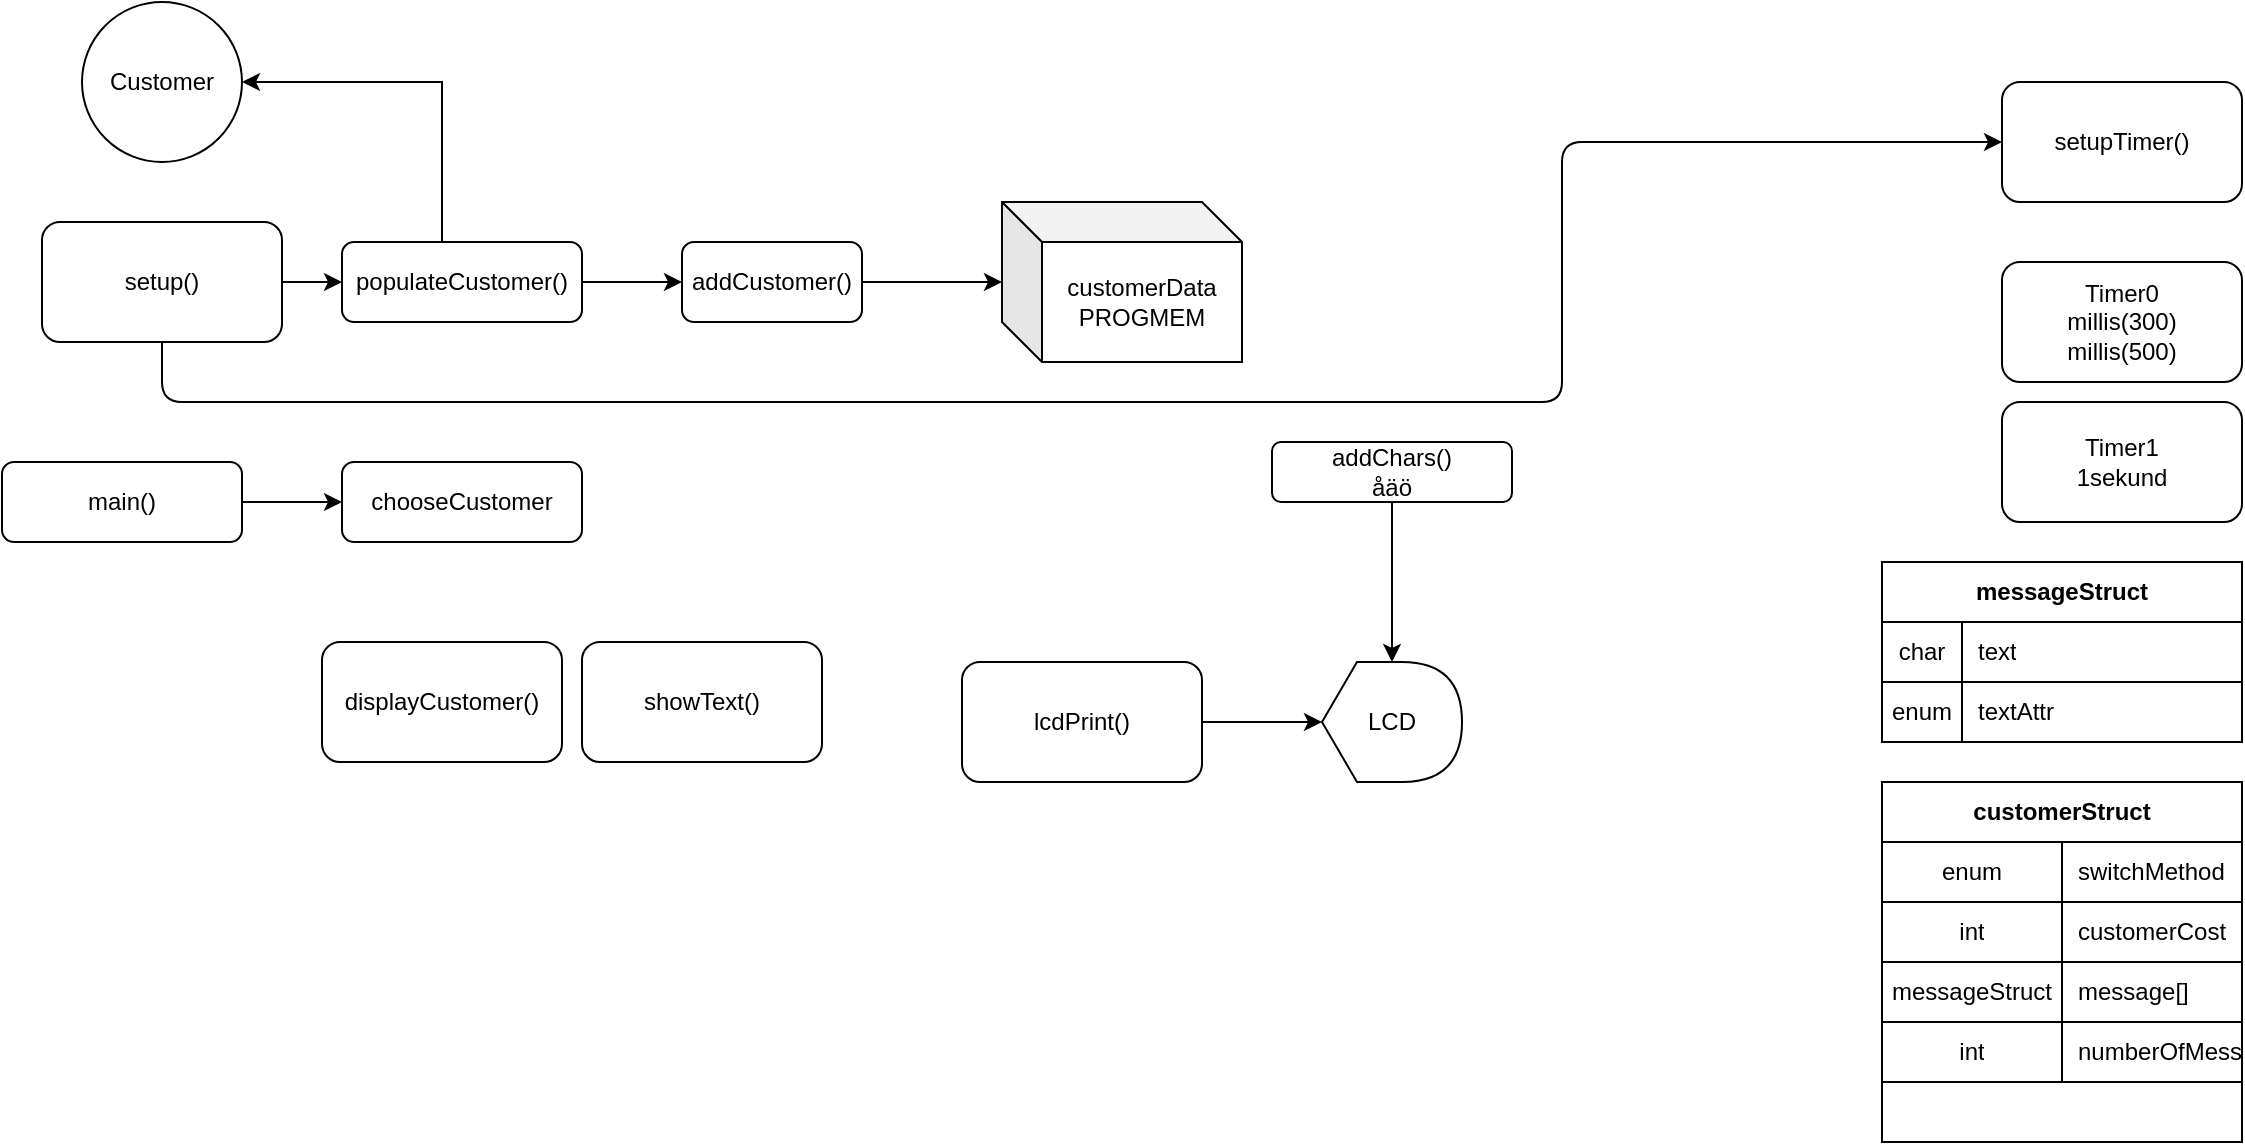 <mxfile version="13.9.7" type="github">
  <diagram id="C5RBs43oDa-KdzZeNtuy" name="Page-1">
    <mxGraphModel dx="1209" dy="2297" grid="1" gridSize="10" guides="1" tooltips="1" connect="1" arrows="1" fold="1" page="1" pageScale="1" pageWidth="1169" pageHeight="1654" math="0" shadow="0">
      <root>
        <mxCell id="WIyWlLk6GJQsqaUBKTNV-0" />
        <mxCell id="WIyWlLk6GJQsqaUBKTNV-1" parent="WIyWlLk6GJQsqaUBKTNV-0" />
        <mxCell id="AeC5mfnTEmSeIsK8OsLa-0" value="setupTimer()" style="rounded=1;whiteSpace=wrap;html=1;" vertex="1" parent="WIyWlLk6GJQsqaUBKTNV-1">
          <mxGeometry x="1020" width="120" height="60" as="geometry" />
        </mxCell>
        <mxCell id="AeC5mfnTEmSeIsK8OsLa-1" value="Timer0&lt;br&gt;millis(300)&lt;br&gt;millis(500)" style="rounded=1;whiteSpace=wrap;html=1;" vertex="1" parent="WIyWlLk6GJQsqaUBKTNV-1">
          <mxGeometry x="1020" y="90" width="120" height="60" as="geometry" />
        </mxCell>
        <mxCell id="AeC5mfnTEmSeIsK8OsLa-2" value="Timer1&lt;br&gt;1sekund" style="rounded=1;whiteSpace=wrap;html=1;" vertex="1" parent="WIyWlLk6GJQsqaUBKTNV-1">
          <mxGeometry x="1020" y="160" width="120" height="60" as="geometry" />
        </mxCell>
        <mxCell id="AeC5mfnTEmSeIsK8OsLa-56" value="" style="edgeStyle=orthogonalEdgeStyle;rounded=0;orthogonalLoop=1;jettySize=auto;html=1;" edge="1" parent="WIyWlLk6GJQsqaUBKTNV-1" source="AeC5mfnTEmSeIsK8OsLa-3" target="AeC5mfnTEmSeIsK8OsLa-6">
          <mxGeometry relative="1" as="geometry" />
        </mxCell>
        <mxCell id="AeC5mfnTEmSeIsK8OsLa-3" value="setup()" style="rounded=1;whiteSpace=wrap;html=1;" vertex="1" parent="WIyWlLk6GJQsqaUBKTNV-1">
          <mxGeometry x="40" y="70" width="120" height="60" as="geometry" />
        </mxCell>
        <mxCell id="AeC5mfnTEmSeIsK8OsLa-55" value="" style="edgeStyle=orthogonalEdgeStyle;rounded=0;orthogonalLoop=1;jettySize=auto;html=1;" edge="1" parent="WIyWlLk6GJQsqaUBKTNV-1" source="AeC5mfnTEmSeIsK8OsLa-4" target="AeC5mfnTEmSeIsK8OsLa-37">
          <mxGeometry relative="1" as="geometry" />
        </mxCell>
        <mxCell id="AeC5mfnTEmSeIsK8OsLa-4" value="main()" style="rounded=1;whiteSpace=wrap;html=1;" vertex="1" parent="WIyWlLk6GJQsqaUBKTNV-1">
          <mxGeometry x="20" y="190" width="120" height="40" as="geometry" />
        </mxCell>
        <mxCell id="AeC5mfnTEmSeIsK8OsLa-58" value="" style="edgeStyle=orthogonalEdgeStyle;rounded=0;orthogonalLoop=1;jettySize=auto;html=1;" edge="1" parent="WIyWlLk6GJQsqaUBKTNV-1" source="AeC5mfnTEmSeIsK8OsLa-5" target="AeC5mfnTEmSeIsK8OsLa-36">
          <mxGeometry relative="1" as="geometry" />
        </mxCell>
        <mxCell id="AeC5mfnTEmSeIsK8OsLa-5" value="addCustomer()" style="rounded=1;whiteSpace=wrap;html=1;" vertex="1" parent="WIyWlLk6GJQsqaUBKTNV-1">
          <mxGeometry x="360" y="80" width="90" height="40" as="geometry" />
        </mxCell>
        <mxCell id="AeC5mfnTEmSeIsK8OsLa-54" style="edgeStyle=orthogonalEdgeStyle;rounded=0;orthogonalLoop=1;jettySize=auto;html=1;entryX=1;entryY=0.5;entryDx=0;entryDy=0;" edge="1" parent="WIyWlLk6GJQsqaUBKTNV-1" source="AeC5mfnTEmSeIsK8OsLa-6" target="AeC5mfnTEmSeIsK8OsLa-52">
          <mxGeometry relative="1" as="geometry">
            <mxPoint x="250" as="targetPoint" />
            <Array as="points">
              <mxPoint x="240" />
            </Array>
          </mxGeometry>
        </mxCell>
        <mxCell id="AeC5mfnTEmSeIsK8OsLa-57" value="" style="edgeStyle=orthogonalEdgeStyle;rounded=0;orthogonalLoop=1;jettySize=auto;html=1;" edge="1" parent="WIyWlLk6GJQsqaUBKTNV-1" source="AeC5mfnTEmSeIsK8OsLa-6" target="AeC5mfnTEmSeIsK8OsLa-5">
          <mxGeometry relative="1" as="geometry" />
        </mxCell>
        <mxCell id="AeC5mfnTEmSeIsK8OsLa-6" value="populateCustomer()" style="rounded=1;whiteSpace=wrap;html=1;" vertex="1" parent="WIyWlLk6GJQsqaUBKTNV-1">
          <mxGeometry x="190" y="80" width="120" height="40" as="geometry" />
        </mxCell>
        <mxCell id="AeC5mfnTEmSeIsK8OsLa-9" value="messageStruct" style="shape=table;html=1;whiteSpace=wrap;startSize=30;container=1;collapsible=0;childLayout=tableLayout;fixedRows=1;rowLines=0;fontStyle=1;align=center;" vertex="1" parent="WIyWlLk6GJQsqaUBKTNV-1">
          <mxGeometry x="960" y="240" width="180" height="90" as="geometry" />
        </mxCell>
        <mxCell id="AeC5mfnTEmSeIsK8OsLa-10" value="" style="shape=partialRectangle;html=1;whiteSpace=wrap;collapsible=0;dropTarget=0;pointerEvents=0;fillColor=none;top=0;left=0;bottom=1;right=0;points=[[0,0.5],[1,0.5]];portConstraint=eastwest;" vertex="1" parent="AeC5mfnTEmSeIsK8OsLa-9">
          <mxGeometry y="30" width="180" height="30" as="geometry" />
        </mxCell>
        <mxCell id="AeC5mfnTEmSeIsK8OsLa-11" value="char" style="shape=partialRectangle;html=1;whiteSpace=wrap;connectable=0;fillColor=none;top=0;left=0;bottom=0;right=0;overflow=hidden;" vertex="1" parent="AeC5mfnTEmSeIsK8OsLa-10">
          <mxGeometry width="40" height="30" as="geometry" />
        </mxCell>
        <mxCell id="AeC5mfnTEmSeIsK8OsLa-12" value="text" style="shape=partialRectangle;html=1;whiteSpace=wrap;connectable=0;fillColor=none;top=0;left=0;bottom=0;right=0;align=left;spacingLeft=6;overflow=hidden;" vertex="1" parent="AeC5mfnTEmSeIsK8OsLa-10">
          <mxGeometry x="40" width="140" height="30" as="geometry" />
        </mxCell>
        <mxCell id="AeC5mfnTEmSeIsK8OsLa-13" value="" style="shape=partialRectangle;html=1;whiteSpace=wrap;collapsible=0;dropTarget=0;pointerEvents=0;fillColor=none;top=0;left=0;bottom=0;right=0;points=[[0,0.5],[1,0.5]];portConstraint=eastwest;" vertex="1" parent="AeC5mfnTEmSeIsK8OsLa-9">
          <mxGeometry y="60" width="180" height="30" as="geometry" />
        </mxCell>
        <mxCell id="AeC5mfnTEmSeIsK8OsLa-14" value="enum" style="shape=partialRectangle;html=1;whiteSpace=wrap;connectable=0;fillColor=none;top=0;left=0;bottom=0;right=0;overflow=hidden;" vertex="1" parent="AeC5mfnTEmSeIsK8OsLa-13">
          <mxGeometry width="40" height="30" as="geometry" />
        </mxCell>
        <mxCell id="AeC5mfnTEmSeIsK8OsLa-15" value="textAttr" style="shape=partialRectangle;html=1;whiteSpace=wrap;connectable=0;fillColor=none;top=0;left=0;bottom=0;right=0;align=left;spacingLeft=6;overflow=hidden;" vertex="1" parent="AeC5mfnTEmSeIsK8OsLa-13">
          <mxGeometry x="40" width="140" height="30" as="geometry" />
        </mxCell>
        <mxCell id="AeC5mfnTEmSeIsK8OsLa-19" value="customerStruct" style="shape=table;html=1;whiteSpace=wrap;startSize=30;container=1;collapsible=0;childLayout=tableLayout;fixedRows=1;rowLines=1;fontStyle=1;align=center;verticalAlign=middle;" vertex="1" parent="WIyWlLk6GJQsqaUBKTNV-1">
          <mxGeometry x="960" y="350" width="180" height="180" as="geometry" />
        </mxCell>
        <mxCell id="AeC5mfnTEmSeIsK8OsLa-20" value="" style="shape=partialRectangle;html=1;whiteSpace=wrap;collapsible=0;dropTarget=0;pointerEvents=0;fillColor=none;top=0;left=0;bottom=1;right=0;points=[[0,0.5],[1,0.5]];portConstraint=eastwest;" vertex="1" parent="AeC5mfnTEmSeIsK8OsLa-19">
          <mxGeometry y="30" width="180" height="30" as="geometry" />
        </mxCell>
        <mxCell id="AeC5mfnTEmSeIsK8OsLa-21" value="enum" style="shape=partialRectangle;html=1;whiteSpace=wrap;connectable=0;fillColor=none;top=0;left=0;bottom=0;right=0;overflow=hidden;" vertex="1" parent="AeC5mfnTEmSeIsK8OsLa-20">
          <mxGeometry width="90" height="30" as="geometry" />
        </mxCell>
        <mxCell id="AeC5mfnTEmSeIsK8OsLa-22" value="switchMethod" style="shape=partialRectangle;html=1;whiteSpace=wrap;connectable=0;fillColor=none;top=0;left=0;bottom=0;right=0;align=left;spacingLeft=6;overflow=hidden;" vertex="1" parent="AeC5mfnTEmSeIsK8OsLa-20">
          <mxGeometry x="90" width="90" height="30" as="geometry" />
        </mxCell>
        <mxCell id="AeC5mfnTEmSeIsK8OsLa-23" value="" style="shape=partialRectangle;html=1;whiteSpace=wrap;collapsible=0;dropTarget=0;pointerEvents=0;fillColor=none;top=0;left=0;bottom=0;right=0;points=[[0,0.5],[1,0.5]];portConstraint=eastwest;" vertex="1" parent="AeC5mfnTEmSeIsK8OsLa-19">
          <mxGeometry y="60" width="180" height="30" as="geometry" />
        </mxCell>
        <mxCell id="AeC5mfnTEmSeIsK8OsLa-24" value="int" style="shape=partialRectangle;html=1;whiteSpace=wrap;connectable=0;fillColor=none;top=1;left=0;bottom=1;right=0;overflow=hidden;" vertex="1" parent="AeC5mfnTEmSeIsK8OsLa-23">
          <mxGeometry width="90" height="30" as="geometry" />
        </mxCell>
        <mxCell id="AeC5mfnTEmSeIsK8OsLa-25" value="customerCost" style="shape=partialRectangle;html=1;whiteSpace=wrap;connectable=0;fillColor=none;top=1;left=0;bottom=1;right=0;align=left;spacingLeft=6;overflow=hidden;" vertex="1" parent="AeC5mfnTEmSeIsK8OsLa-23">
          <mxGeometry x="90" width="90" height="30" as="geometry" />
        </mxCell>
        <mxCell id="AeC5mfnTEmSeIsK8OsLa-26" value="" style="shape=partialRectangle;html=1;whiteSpace=wrap;collapsible=0;dropTarget=0;pointerEvents=0;fillColor=none;top=0;left=0;bottom=0;right=0;points=[[0,0.5],[1,0.5]];portConstraint=eastwest;" vertex="1" parent="AeC5mfnTEmSeIsK8OsLa-19">
          <mxGeometry y="90" width="180" height="30" as="geometry" />
        </mxCell>
        <mxCell id="AeC5mfnTEmSeIsK8OsLa-27" value="messageStruct" style="shape=partialRectangle;html=1;whiteSpace=wrap;connectable=0;fillColor=none;top=1;left=0;bottom=1;right=0;overflow=hidden;" vertex="1" parent="AeC5mfnTEmSeIsK8OsLa-26">
          <mxGeometry width="90" height="30" as="geometry" />
        </mxCell>
        <mxCell id="AeC5mfnTEmSeIsK8OsLa-28" value="message[]" style="shape=partialRectangle;html=1;whiteSpace=wrap;connectable=0;fillColor=none;top=1;left=0;bottom=1;right=0;align=left;spacingLeft=6;overflow=hidden;" vertex="1" parent="AeC5mfnTEmSeIsK8OsLa-26">
          <mxGeometry x="90" width="90" height="30" as="geometry" />
        </mxCell>
        <mxCell id="AeC5mfnTEmSeIsK8OsLa-33" style="shape=partialRectangle;html=1;whiteSpace=wrap;collapsible=0;dropTarget=0;pointerEvents=0;fillColor=none;top=0;left=0;bottom=0;right=0;points=[[0,0.5],[1,0.5]];portConstraint=eastwest;" vertex="1" parent="AeC5mfnTEmSeIsK8OsLa-19">
          <mxGeometry y="120" width="180" height="30" as="geometry" />
        </mxCell>
        <mxCell id="AeC5mfnTEmSeIsK8OsLa-34" value="int" style="shape=partialRectangle;html=1;whiteSpace=wrap;connectable=0;fillColor=none;top=1;left=0;bottom=1;right=0;overflow=hidden;" vertex="1" parent="AeC5mfnTEmSeIsK8OsLa-33">
          <mxGeometry width="90" height="30" as="geometry" />
        </mxCell>
        <mxCell id="AeC5mfnTEmSeIsK8OsLa-35" value="numberOfMessages" style="shape=partialRectangle;html=1;whiteSpace=wrap;connectable=0;fillColor=none;top=1;left=0;bottom=1;right=0;align=left;spacingLeft=6;overflow=hidden;" vertex="1" parent="AeC5mfnTEmSeIsK8OsLa-33">
          <mxGeometry x="90" width="90" height="30" as="geometry" />
        </mxCell>
        <mxCell id="AeC5mfnTEmSeIsK8OsLa-36" value="customerData PROGMEM" style="shape=cube;whiteSpace=wrap;html=1;boundedLbl=1;backgroundOutline=1;darkOpacity=0.05;darkOpacity2=0.1;strokeColor=#000000;" vertex="1" parent="WIyWlLk6GJQsqaUBKTNV-1">
          <mxGeometry x="520" y="60" width="120" height="80" as="geometry" />
        </mxCell>
        <mxCell id="AeC5mfnTEmSeIsK8OsLa-37" value="chooseCustomer" style="rounded=1;whiteSpace=wrap;html=1;strokeColor=#000000;" vertex="1" parent="WIyWlLk6GJQsqaUBKTNV-1">
          <mxGeometry x="190" y="190" width="120" height="40" as="geometry" />
        </mxCell>
        <mxCell id="AeC5mfnTEmSeIsK8OsLa-38" value="displayCustomer()" style="rounded=1;whiteSpace=wrap;html=1;strokeColor=#000000;" vertex="1" parent="WIyWlLk6GJQsqaUBKTNV-1">
          <mxGeometry x="180" y="280" width="120" height="60" as="geometry" />
        </mxCell>
        <mxCell id="AeC5mfnTEmSeIsK8OsLa-39" value="showText()" style="rounded=1;whiteSpace=wrap;html=1;strokeColor=#000000;" vertex="1" parent="WIyWlLk6GJQsqaUBKTNV-1">
          <mxGeometry x="310" y="280" width="120" height="60" as="geometry" />
        </mxCell>
        <mxCell id="AeC5mfnTEmSeIsK8OsLa-42" value="LCD" style="shape=display;whiteSpace=wrap;html=1;strokeColor=#000000;" vertex="1" parent="WIyWlLk6GJQsqaUBKTNV-1">
          <mxGeometry x="680" y="290" width="70" height="60" as="geometry" />
        </mxCell>
        <mxCell id="AeC5mfnTEmSeIsK8OsLa-47" value="" style="edgeStyle=orthogonalEdgeStyle;rounded=0;orthogonalLoop=1;jettySize=auto;html=1;" edge="1" parent="WIyWlLk6GJQsqaUBKTNV-1" source="AeC5mfnTEmSeIsK8OsLa-43" target="AeC5mfnTEmSeIsK8OsLa-42">
          <mxGeometry relative="1" as="geometry" />
        </mxCell>
        <mxCell id="AeC5mfnTEmSeIsK8OsLa-43" value="addChars()&lt;br&gt;åäö" style="rounded=1;whiteSpace=wrap;html=1;strokeColor=#000000;" vertex="1" parent="WIyWlLk6GJQsqaUBKTNV-1">
          <mxGeometry x="655" y="180" width="120" height="30" as="geometry" />
        </mxCell>
        <mxCell id="AeC5mfnTEmSeIsK8OsLa-48" value="" style="edgeStyle=orthogonalEdgeStyle;rounded=0;orthogonalLoop=1;jettySize=auto;html=1;" edge="1" parent="WIyWlLk6GJQsqaUBKTNV-1" source="AeC5mfnTEmSeIsK8OsLa-44" target="AeC5mfnTEmSeIsK8OsLa-42">
          <mxGeometry relative="1" as="geometry" />
        </mxCell>
        <mxCell id="AeC5mfnTEmSeIsK8OsLa-44" value="lcdPrint()" style="rounded=1;whiteSpace=wrap;html=1;strokeColor=#000000;" vertex="1" parent="WIyWlLk6GJQsqaUBKTNV-1">
          <mxGeometry x="500" y="290" width="120" height="60" as="geometry" />
        </mxCell>
        <mxCell id="AeC5mfnTEmSeIsK8OsLa-52" value="Customer" style="ellipse;whiteSpace=wrap;html=1;aspect=fixed;strokeColor=#000000;" vertex="1" parent="WIyWlLk6GJQsqaUBKTNV-1">
          <mxGeometry x="60" y="-40" width="80" height="80" as="geometry" />
        </mxCell>
        <mxCell id="AeC5mfnTEmSeIsK8OsLa-62" value="" style="endArrow=classic;html=1;exitX=0.5;exitY=1;exitDx=0;exitDy=0;entryX=0;entryY=0.5;entryDx=0;entryDy=0;" edge="1" parent="WIyWlLk6GJQsqaUBKTNV-1" source="AeC5mfnTEmSeIsK8OsLa-3" target="AeC5mfnTEmSeIsK8OsLa-0">
          <mxGeometry width="50" height="50" relative="1" as="geometry">
            <mxPoint x="510" y="290" as="sourcePoint" />
            <mxPoint x="960" y="30" as="targetPoint" />
            <Array as="points">
              <mxPoint x="100" y="160" />
              <mxPoint x="800" y="160" />
              <mxPoint x="800" y="30" />
            </Array>
          </mxGeometry>
        </mxCell>
      </root>
    </mxGraphModel>
  </diagram>
</mxfile>
